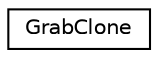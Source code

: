 digraph G
{
  edge [fontname="Helvetica",fontsize="10",labelfontname="Helvetica",labelfontsize="10"];
  node [fontname="Helvetica",fontsize="10",shape=record];
  rankdir=LR;
  Node1 [label="GrabClone",height=0.2,width=0.4,color="black", fillcolor="white", style="filled",URL="$d3/d92/structGrabClone.html"];
}

